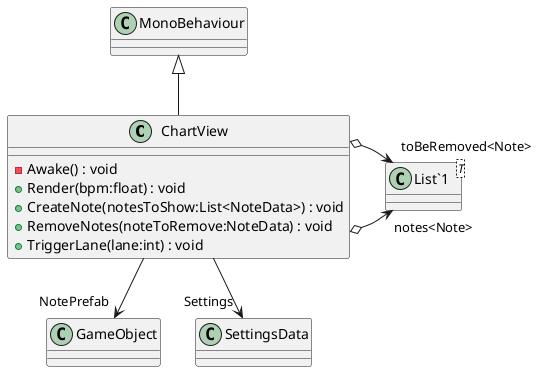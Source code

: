 @startuml
class ChartView {
    - Awake() : void
    + Render(bpm:float) : void
    + CreateNote(notesToShow:List<NoteData>) : void
    + RemoveNotes(noteToRemove:NoteData) : void
    + TriggerLane(lane:int) : void
}
class "List`1"<T> {
}
MonoBehaviour <|-- ChartView
ChartView --> "NotePrefab" GameObject
ChartView --> "Settings" SettingsData
ChartView o-> "notes<Note>" "List`1"
ChartView o-> "toBeRemoved<Note>" "List`1"
@enduml
